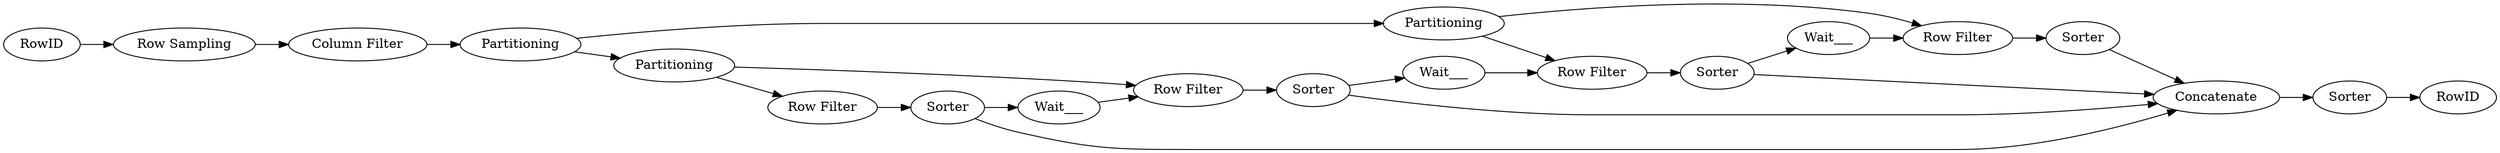 digraph {
	56 -> 72
	48 -> 55
	49 -> 53
	52 -> 54
	61 -> 55
	67 -> 52
	62 -> 56
	54 -> 70
	71 -> 62
	49 -> 54
	70 -> 73
	50 -> 49
	72 -> 73
	51 -> 69
	67 -> 73
	50 -> 48
	53 -> 67
	69 -> 68
	55 -> 71
	48 -> 56
	74 -> 75
	70 -> 61
	68 -> 50
	71 -> 73
	73 -> 74
	55 [label="Row Filter"]
	74 [label=Sorter]
	49 [label=Partitioning]
	51 [label=RowID]
	56 [label="Row Filter"]
	54 [label="Row Filter"]
	75 [label=RowID]
	48 [label=Partitioning]
	50 [label=Partitioning]
	53 [label="Row Filter"]
	68 [label="Column Filter"]
	67 [label=Sorter]
	72 [label=Sorter]
	61 [label=Wait___]
	62 [label=Wait___]
	70 [label=Sorter]
	69 [label="Row Sampling"]
	71 [label=Sorter]
	52 [label=Wait___]
	73 [label=Concatenate]
	rankdir=LR
}
